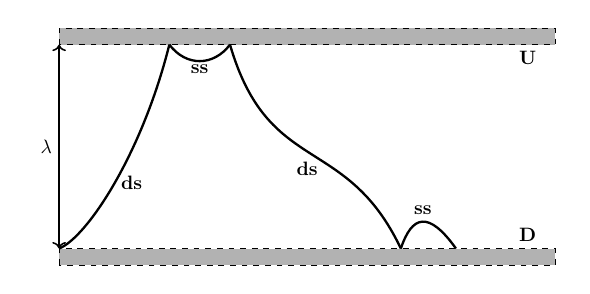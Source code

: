 \scalebox{0.7}{
\begin{tikzpicture}
\usetikzlibrary{arrows}
\draw[fill=gray!60,dashed] (-3,0) rectangle (6,0.3);
\draw[fill=gray!60,dashed] (-3,-4) rectangle (6,-3.7);
\draw[very thick] (-3,-3.7) .. controls (-2.5,-3.5) and (-1.5,-2) .. (-1,0);
\draw[very thick] (-1,0) .. controls (-0.7,-0.4) and (-0.2,-0.4) .. (0.1,0);
\draw[very thick] (0.1,0) .. controls (0.8,-2.4) and (2.2,-1.6) .. (3.2,-3.7);
\draw[very thick] (3.2,-3.7) .. controls (3.4,-3.1) and (3.7,-3.0) .. (4.2,-3.7);
\draw (5.5,-3.7) node (d) [above] {$\mathbf{D}$};
\draw (5.5,0) node (u) [below] {$\mathbf{U}$};
\draw (-2.0,-2.5) node (ds1) [right] {$\mathbf{ds}$};
\draw (-0.45,-0.25) node (ss1) [below] {$\mathbf{ss}$};
\draw (1.5,-2) node (ds2) [below] {$\mathbf{ds}$};
\draw (3.6,-3.2) node (ss2) [above] {$\mathbf{ss}$};
%\draw [dashed,thick] (0,0.8) node (zaxis) [above] {$\mathbf{z}$}
%        |- (0.8,0) node (yaxis) [right] {$\mathbf{y}$};
\draw [<-,thick] (-3.,-3.7) -- (-3,-1.85) node (d) [left] {$\mathbf{\lambda}$};
\draw [<-,thick] (-3,0) -- (-3,-1.85);
\end{tikzpicture}
}